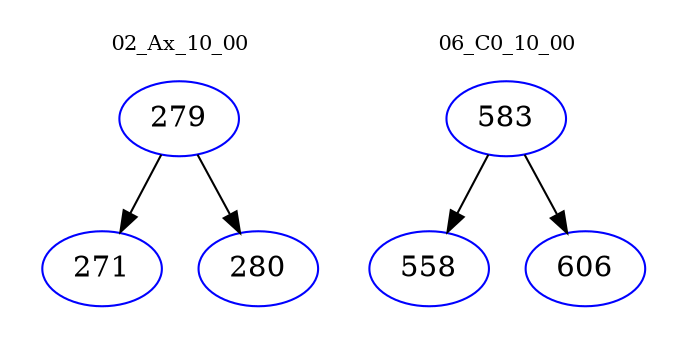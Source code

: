digraph{
subgraph cluster_0 {
color = white
label = "02_Ax_10_00";
fontsize=10;
T0_279 [label="279", color="blue"]
T0_279 -> T0_271 [color="black"]
T0_271 [label="271", color="blue"]
T0_279 -> T0_280 [color="black"]
T0_280 [label="280", color="blue"]
}
subgraph cluster_1 {
color = white
label = "06_C0_10_00";
fontsize=10;
T1_583 [label="583", color="blue"]
T1_583 -> T1_558 [color="black"]
T1_558 [label="558", color="blue"]
T1_583 -> T1_606 [color="black"]
T1_606 [label="606", color="blue"]
}
}
